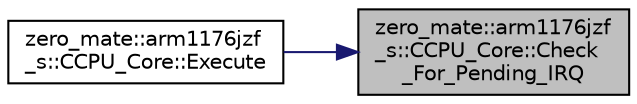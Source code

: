 digraph "zero_mate::arm1176jzf_s::CCPU_Core::Check_For_Pending_IRQ"
{
 // LATEX_PDF_SIZE
  bgcolor="transparent";
  edge [fontname="Helvetica",fontsize="10",labelfontname="Helvetica",labelfontsize="10"];
  node [fontname="Helvetica",fontsize="10",shape=record];
  rankdir="RL";
  Node1 [label="zero_mate::arm1176jzf\l_s::CCPU_Core::Check\l_For_Pending_IRQ",height=0.2,width=0.4,color="black", fillcolor="grey75", style="filled", fontcolor="black",tooltip="If there are any pending interrupts, it throws the exceptions::CIRQ exception."];
  Node1 -> Node2 [dir="back",color="midnightblue",fontsize="10",style="solid",fontname="Helvetica"];
  Node2 [label="zero_mate::arm1176jzf\l_s::CCPU_Core::Execute",height=0.2,width=0.4,color="black",URL="$classzero__mate_1_1arm1176jzf__s_1_1CCPU__Core.html#ac81ae05305c6916b7eda83abff602dcf",tooltip="Executes a single instruction."];
}
